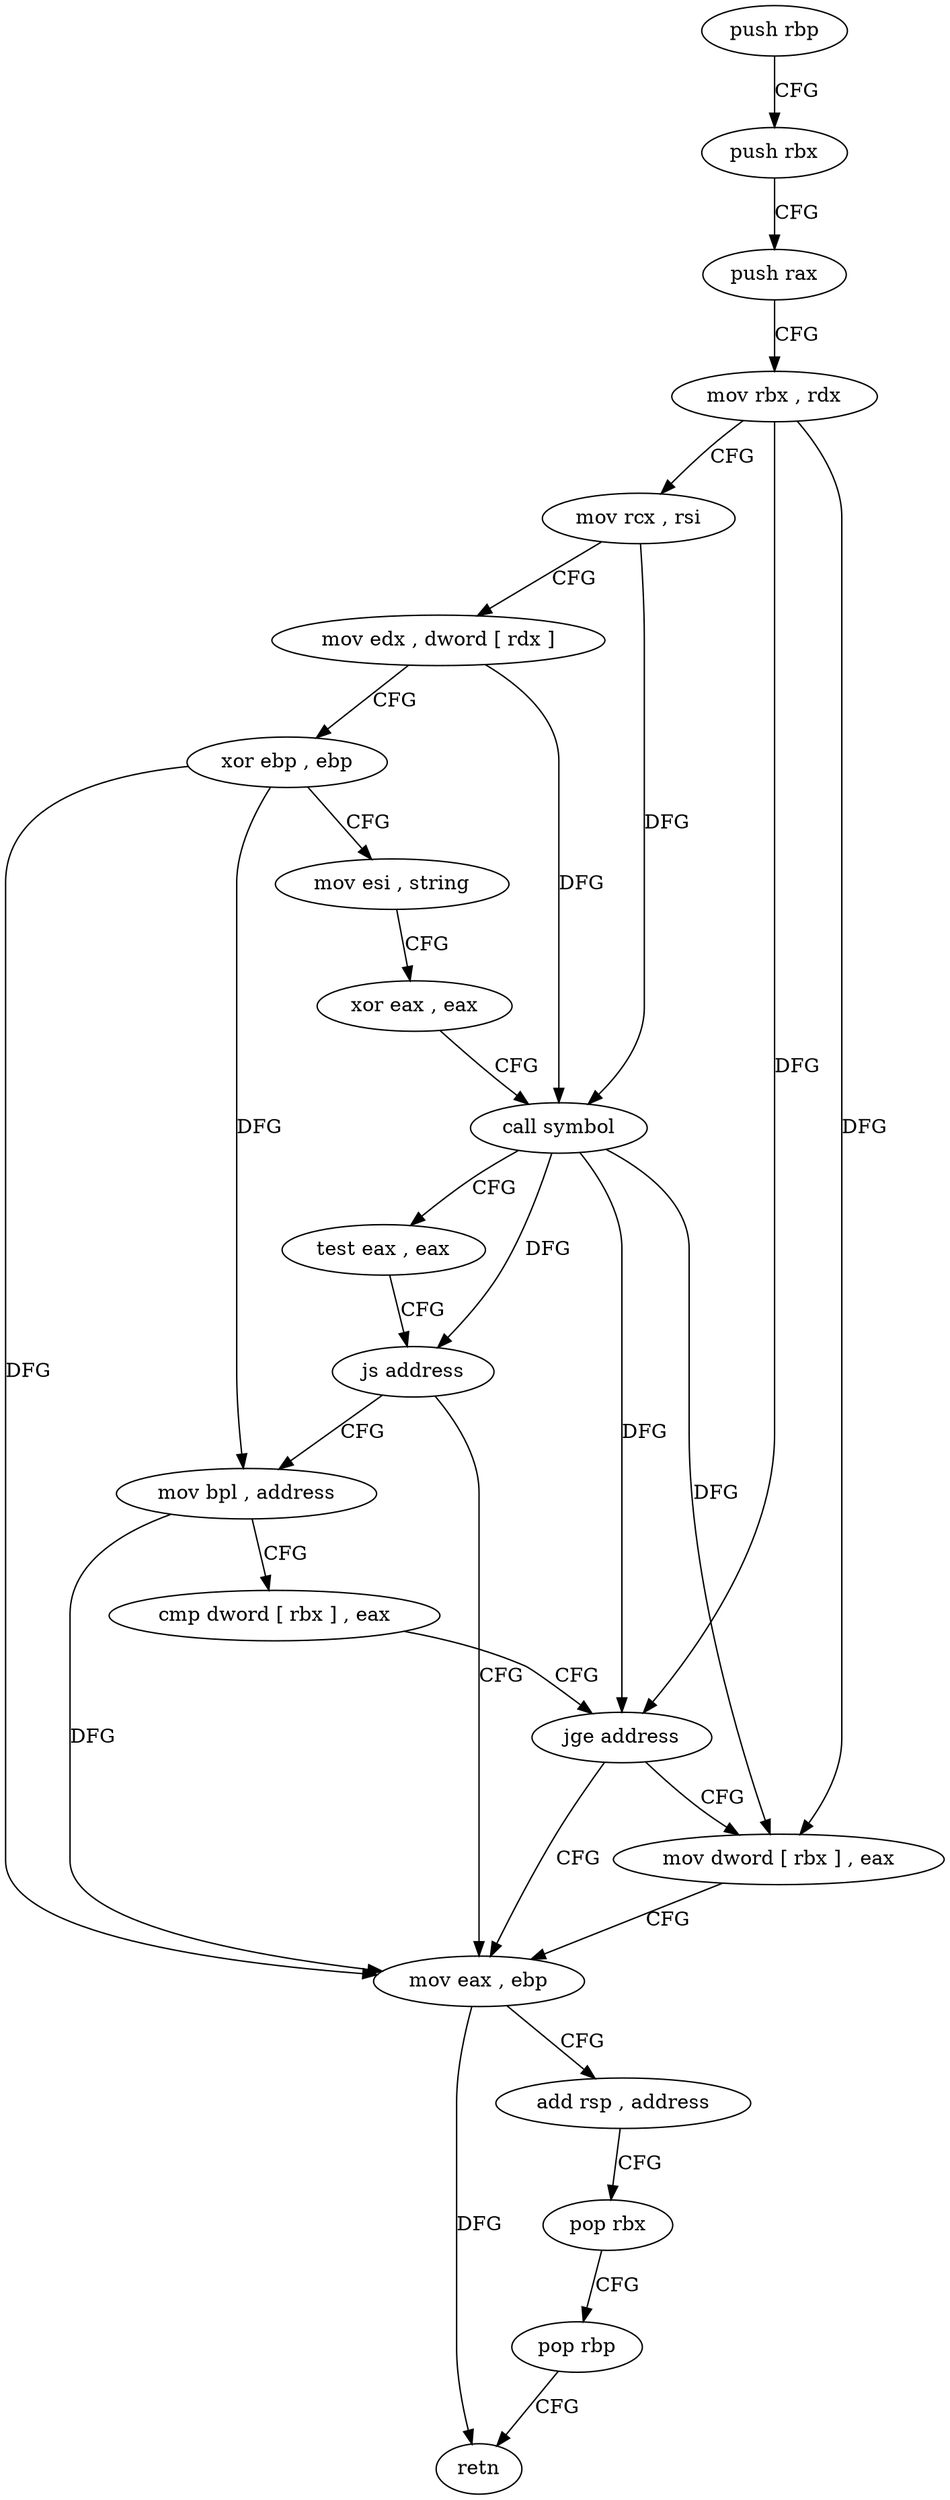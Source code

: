 digraph "func" {
"4257552" [label = "push rbp" ]
"4257553" [label = "push rbx" ]
"4257554" [label = "push rax" ]
"4257555" [label = "mov rbx , rdx" ]
"4257558" [label = "mov rcx , rsi" ]
"4257561" [label = "mov edx , dword [ rdx ]" ]
"4257563" [label = "xor ebp , ebp" ]
"4257565" [label = "mov esi , string" ]
"4257570" [label = "xor eax , eax" ]
"4257572" [label = "call symbol" ]
"4257577" [label = "test eax , eax" ]
"4257579" [label = "js address" ]
"4257590" [label = "mov eax , ebp" ]
"4257581" [label = "mov bpl , address" ]
"4257592" [label = "add rsp , address" ]
"4257596" [label = "pop rbx" ]
"4257597" [label = "pop rbp" ]
"4257598" [label = "retn" ]
"4257584" [label = "cmp dword [ rbx ] , eax" ]
"4257586" [label = "jge address" ]
"4257588" [label = "mov dword [ rbx ] , eax" ]
"4257552" -> "4257553" [ label = "CFG" ]
"4257553" -> "4257554" [ label = "CFG" ]
"4257554" -> "4257555" [ label = "CFG" ]
"4257555" -> "4257558" [ label = "CFG" ]
"4257555" -> "4257586" [ label = "DFG" ]
"4257555" -> "4257588" [ label = "DFG" ]
"4257558" -> "4257561" [ label = "CFG" ]
"4257558" -> "4257572" [ label = "DFG" ]
"4257561" -> "4257563" [ label = "CFG" ]
"4257561" -> "4257572" [ label = "DFG" ]
"4257563" -> "4257565" [ label = "CFG" ]
"4257563" -> "4257590" [ label = "DFG" ]
"4257563" -> "4257581" [ label = "DFG" ]
"4257565" -> "4257570" [ label = "CFG" ]
"4257570" -> "4257572" [ label = "CFG" ]
"4257572" -> "4257577" [ label = "CFG" ]
"4257572" -> "4257579" [ label = "DFG" ]
"4257572" -> "4257586" [ label = "DFG" ]
"4257572" -> "4257588" [ label = "DFG" ]
"4257577" -> "4257579" [ label = "CFG" ]
"4257579" -> "4257590" [ label = "CFG" ]
"4257579" -> "4257581" [ label = "CFG" ]
"4257590" -> "4257592" [ label = "CFG" ]
"4257590" -> "4257598" [ label = "DFG" ]
"4257581" -> "4257584" [ label = "CFG" ]
"4257581" -> "4257590" [ label = "DFG" ]
"4257592" -> "4257596" [ label = "CFG" ]
"4257596" -> "4257597" [ label = "CFG" ]
"4257597" -> "4257598" [ label = "CFG" ]
"4257584" -> "4257586" [ label = "CFG" ]
"4257586" -> "4257590" [ label = "CFG" ]
"4257586" -> "4257588" [ label = "CFG" ]
"4257588" -> "4257590" [ label = "CFG" ]
}
